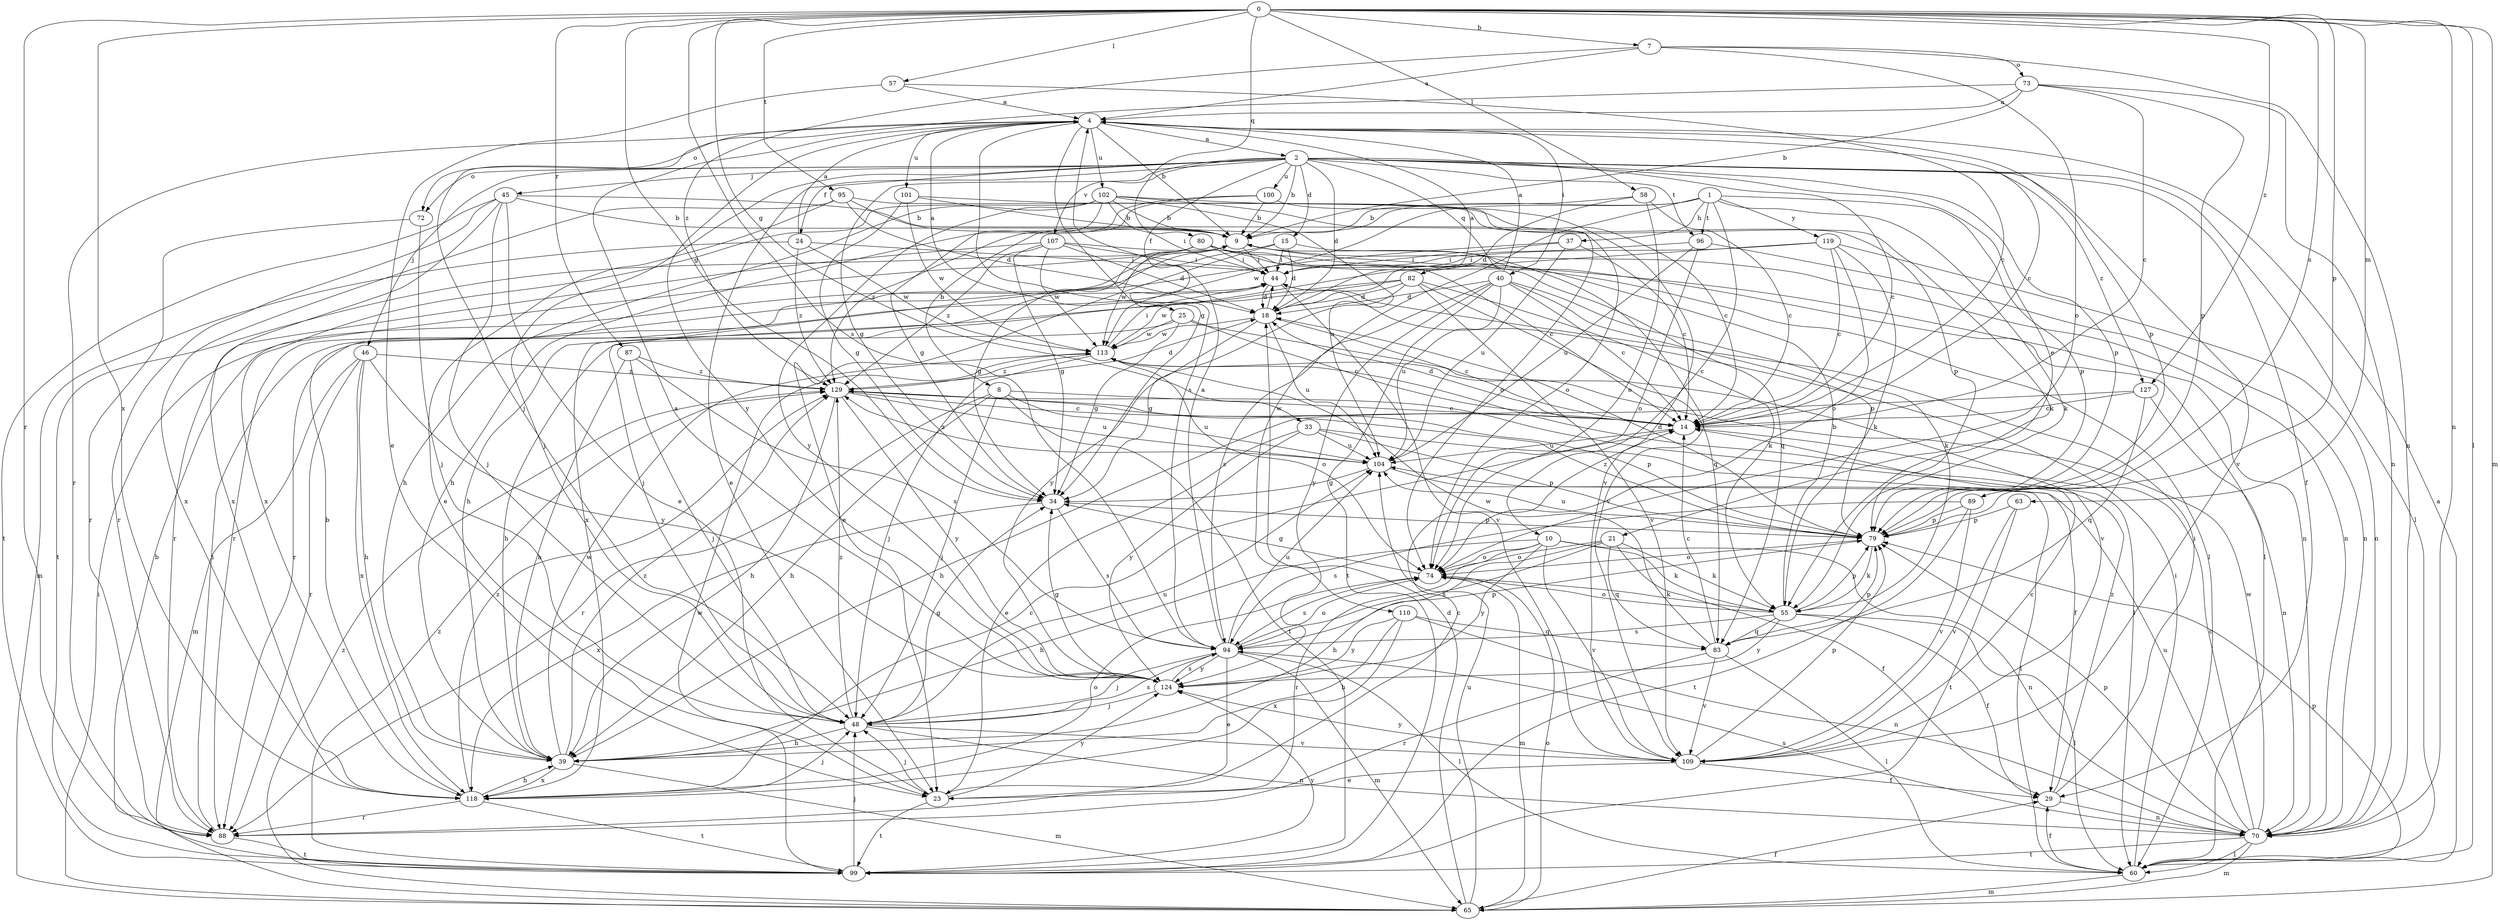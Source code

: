 strict digraph  {
0;
1;
2;
4;
7;
8;
9;
10;
14;
15;
18;
21;
23;
24;
25;
29;
33;
34;
37;
39;
40;
44;
45;
46;
48;
55;
57;
58;
60;
63;
65;
70;
72;
73;
74;
79;
80;
82;
83;
87;
88;
89;
94;
95;
96;
99;
100;
101;
102;
104;
107;
109;
110;
113;
118;
119;
124;
127;
129;
0 -> 7  [label=b];
0 -> 33  [label=g];
0 -> 34  [label=g];
0 -> 57  [label=l];
0 -> 58  [label=l];
0 -> 60  [label=l];
0 -> 63  [label=m];
0 -> 65  [label=m];
0 -> 70  [label=n];
0 -> 79  [label=p];
0 -> 80  [label=q];
0 -> 87  [label=r];
0 -> 88  [label=r];
0 -> 89  [label=s];
0 -> 94  [label=s];
0 -> 95  [label=t];
0 -> 118  [label=x];
0 -> 127  [label=z];
1 -> 8  [label=b];
1 -> 10  [label=c];
1 -> 37  [label=h];
1 -> 55  [label=k];
1 -> 79  [label=p];
1 -> 96  [label=t];
1 -> 110  [label=w];
1 -> 113  [label=w];
1 -> 119  [label=y];
2 -> 9  [label=b];
2 -> 14  [label=c];
2 -> 15  [label=d];
2 -> 18  [label=d];
2 -> 21  [label=e];
2 -> 23  [label=e];
2 -> 24  [label=f];
2 -> 25  [label=f];
2 -> 29  [label=f];
2 -> 34  [label=g];
2 -> 45  [label=j];
2 -> 46  [label=j];
2 -> 48  [label=j];
2 -> 60  [label=l];
2 -> 72  [label=o];
2 -> 79  [label=p];
2 -> 82  [label=q];
2 -> 96  [label=t];
2 -> 100  [label=u];
2 -> 107  [label=v];
2 -> 109  [label=v];
2 -> 127  [label=z];
4 -> 2  [label=a];
4 -> 9  [label=b];
4 -> 14  [label=c];
4 -> 34  [label=g];
4 -> 40  [label=i];
4 -> 72  [label=o];
4 -> 79  [label=p];
4 -> 88  [label=r];
4 -> 94  [label=s];
4 -> 101  [label=u];
4 -> 102  [label=u];
4 -> 124  [label=y];
7 -> 4  [label=a];
7 -> 70  [label=n];
7 -> 73  [label=o];
7 -> 74  [label=o];
7 -> 129  [label=z];
8 -> 14  [label=c];
8 -> 39  [label=h];
8 -> 48  [label=j];
8 -> 88  [label=r];
8 -> 99  [label=t];
8 -> 104  [label=u];
9 -> 44  [label=i];
9 -> 48  [label=j];
9 -> 60  [label=l];
9 -> 70  [label=n];
10 -> 39  [label=h];
10 -> 55  [label=k];
10 -> 70  [label=n];
10 -> 74  [label=o];
10 -> 88  [label=r];
10 -> 109  [label=v];
10 -> 124  [label=y];
14 -> 18  [label=d];
14 -> 104  [label=u];
15 -> 18  [label=d];
15 -> 23  [label=e];
15 -> 44  [label=i];
15 -> 88  [label=r];
15 -> 109  [label=v];
18 -> 4  [label=a];
18 -> 14  [label=c];
18 -> 34  [label=g];
18 -> 44  [label=i];
18 -> 104  [label=u];
18 -> 113  [label=w];
21 -> 29  [label=f];
21 -> 39  [label=h];
21 -> 55  [label=k];
21 -> 74  [label=o];
21 -> 83  [label=q];
21 -> 94  [label=s];
23 -> 14  [label=c];
23 -> 48  [label=j];
23 -> 99  [label=t];
23 -> 124  [label=y];
24 -> 4  [label=a];
24 -> 44  [label=i];
24 -> 65  [label=m];
24 -> 113  [label=w];
24 -> 129  [label=z];
25 -> 4  [label=a];
25 -> 14  [label=c];
25 -> 34  [label=g];
25 -> 39  [label=h];
25 -> 109  [label=v];
25 -> 113  [label=w];
29 -> 44  [label=i];
29 -> 70  [label=n];
29 -> 129  [label=z];
33 -> 23  [label=e];
33 -> 29  [label=f];
33 -> 79  [label=p];
33 -> 104  [label=u];
33 -> 124  [label=y];
34 -> 79  [label=p];
34 -> 94  [label=s];
34 -> 118  [label=x];
37 -> 14  [label=c];
37 -> 39  [label=h];
37 -> 44  [label=i];
37 -> 104  [label=u];
39 -> 65  [label=m];
39 -> 113  [label=w];
39 -> 118  [label=x];
39 -> 129  [label=z];
40 -> 4  [label=a];
40 -> 14  [label=c];
40 -> 18  [label=d];
40 -> 55  [label=k];
40 -> 79  [label=p];
40 -> 94  [label=s];
40 -> 99  [label=t];
40 -> 104  [label=u];
40 -> 124  [label=y];
44 -> 18  [label=d];
44 -> 109  [label=v];
45 -> 9  [label=b];
45 -> 23  [label=e];
45 -> 48  [label=j];
45 -> 74  [label=o];
45 -> 88  [label=r];
45 -> 99  [label=t];
45 -> 118  [label=x];
46 -> 39  [label=h];
46 -> 65  [label=m];
46 -> 88  [label=r];
46 -> 118  [label=x];
46 -> 124  [label=y];
46 -> 129  [label=z];
48 -> 34  [label=g];
48 -> 39  [label=h];
48 -> 70  [label=n];
48 -> 94  [label=s];
48 -> 104  [label=u];
48 -> 109  [label=v];
48 -> 129  [label=z];
55 -> 9  [label=b];
55 -> 29  [label=f];
55 -> 60  [label=l];
55 -> 74  [label=o];
55 -> 79  [label=p];
55 -> 83  [label=q];
55 -> 94  [label=s];
55 -> 124  [label=y];
57 -> 4  [label=a];
57 -> 14  [label=c];
57 -> 23  [label=e];
58 -> 9  [label=b];
58 -> 14  [label=c];
58 -> 18  [label=d];
58 -> 74  [label=o];
60 -> 4  [label=a];
60 -> 29  [label=f];
60 -> 44  [label=i];
60 -> 65  [label=m];
60 -> 79  [label=p];
63 -> 79  [label=p];
63 -> 99  [label=t];
63 -> 109  [label=v];
65 -> 18  [label=d];
65 -> 29  [label=f];
65 -> 44  [label=i];
65 -> 74  [label=o];
65 -> 104  [label=u];
65 -> 129  [label=z];
70 -> 14  [label=c];
70 -> 60  [label=l];
70 -> 65  [label=m];
70 -> 79  [label=p];
70 -> 94  [label=s];
70 -> 99  [label=t];
70 -> 104  [label=u];
70 -> 113  [label=w];
72 -> 48  [label=j];
72 -> 88  [label=r];
73 -> 4  [label=a];
73 -> 9  [label=b];
73 -> 14  [label=c];
73 -> 48  [label=j];
73 -> 70  [label=n];
73 -> 79  [label=p];
74 -> 34  [label=g];
74 -> 55  [label=k];
74 -> 65  [label=m];
74 -> 94  [label=s];
79 -> 18  [label=d];
79 -> 55  [label=k];
79 -> 74  [label=o];
79 -> 104  [label=u];
79 -> 129  [label=z];
80 -> 14  [label=c];
80 -> 34  [label=g];
80 -> 44  [label=i];
80 -> 60  [label=l];
80 -> 70  [label=n];
80 -> 99  [label=t];
80 -> 113  [label=w];
82 -> 18  [label=d];
82 -> 55  [label=k];
82 -> 83  [label=q];
82 -> 88  [label=r];
82 -> 109  [label=v];
82 -> 113  [label=w];
82 -> 124  [label=y];
83 -> 14  [label=c];
83 -> 60  [label=l];
83 -> 79  [label=p];
83 -> 88  [label=r];
83 -> 109  [label=v];
83 -> 113  [label=w];
87 -> 39  [label=h];
87 -> 48  [label=j];
87 -> 94  [label=s];
87 -> 129  [label=z];
88 -> 44  [label=i];
88 -> 99  [label=t];
89 -> 79  [label=p];
89 -> 94  [label=s];
89 -> 99  [label=t];
89 -> 109  [label=v];
94 -> 4  [label=a];
94 -> 23  [label=e];
94 -> 48  [label=j];
94 -> 60  [label=l];
94 -> 65  [label=m];
94 -> 74  [label=o];
94 -> 79  [label=p];
94 -> 104  [label=u];
94 -> 124  [label=y];
95 -> 9  [label=b];
95 -> 18  [label=d];
95 -> 23  [label=e];
95 -> 79  [label=p];
95 -> 118  [label=x];
96 -> 44  [label=i];
96 -> 70  [label=n];
96 -> 74  [label=o];
96 -> 104  [label=u];
99 -> 9  [label=b];
99 -> 48  [label=j];
99 -> 113  [label=w];
99 -> 124  [label=y];
99 -> 129  [label=z];
100 -> 9  [label=b];
100 -> 39  [label=h];
100 -> 109  [label=v];
100 -> 129  [label=z];
101 -> 9  [label=b];
101 -> 34  [label=g];
101 -> 55  [label=k];
101 -> 113  [label=w];
102 -> 9  [label=b];
102 -> 14  [label=c];
102 -> 34  [label=g];
102 -> 39  [label=h];
102 -> 44  [label=i];
102 -> 74  [label=o];
102 -> 104  [label=u];
102 -> 118  [label=x];
102 -> 124  [label=y];
104 -> 34  [label=g];
104 -> 60  [label=l];
104 -> 129  [label=z];
107 -> 18  [label=d];
107 -> 34  [label=g];
107 -> 44  [label=i];
107 -> 83  [label=q];
107 -> 88  [label=r];
107 -> 113  [label=w];
107 -> 129  [label=z];
109 -> 14  [label=c];
109 -> 23  [label=e];
109 -> 29  [label=f];
109 -> 79  [label=p];
109 -> 124  [label=y];
110 -> 39  [label=h];
110 -> 70  [label=n];
110 -> 83  [label=q];
110 -> 118  [label=x];
110 -> 124  [label=y];
113 -> 44  [label=i];
113 -> 48  [label=j];
113 -> 60  [label=l];
113 -> 74  [label=o];
113 -> 129  [label=z];
118 -> 9  [label=b];
118 -> 14  [label=c];
118 -> 39  [label=h];
118 -> 48  [label=j];
118 -> 74  [label=o];
118 -> 88  [label=r];
118 -> 99  [label=t];
118 -> 129  [label=z];
119 -> 14  [label=c];
119 -> 44  [label=i];
119 -> 55  [label=k];
119 -> 70  [label=n];
119 -> 74  [label=o];
119 -> 118  [label=x];
124 -> 4  [label=a];
124 -> 34  [label=g];
124 -> 48  [label=j];
124 -> 94  [label=s];
127 -> 14  [label=c];
127 -> 39  [label=h];
127 -> 70  [label=n];
127 -> 83  [label=q];
129 -> 14  [label=c];
129 -> 18  [label=d];
129 -> 39  [label=h];
129 -> 79  [label=p];
129 -> 104  [label=u];
129 -> 124  [label=y];
}
